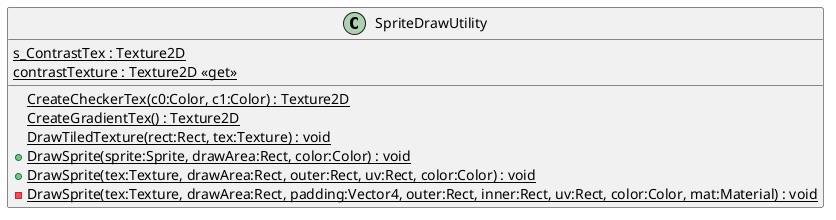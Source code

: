 @startuml
class SpriteDrawUtility {
    {static} s_ContrastTex : Texture2D
    {static} contrastTexture : Texture2D <<get>>
    {static} CreateCheckerTex(c0:Color, c1:Color) : Texture2D
    {static} CreateGradientTex() : Texture2D
    {static} DrawTiledTexture(rect:Rect, tex:Texture) : void
    + {static} DrawSprite(sprite:Sprite, drawArea:Rect, color:Color) : void
    + {static} DrawSprite(tex:Texture, drawArea:Rect, outer:Rect, uv:Rect, color:Color) : void
    - {static} DrawSprite(tex:Texture, drawArea:Rect, padding:Vector4, outer:Rect, inner:Rect, uv:Rect, color:Color, mat:Material) : void
}
@enduml
